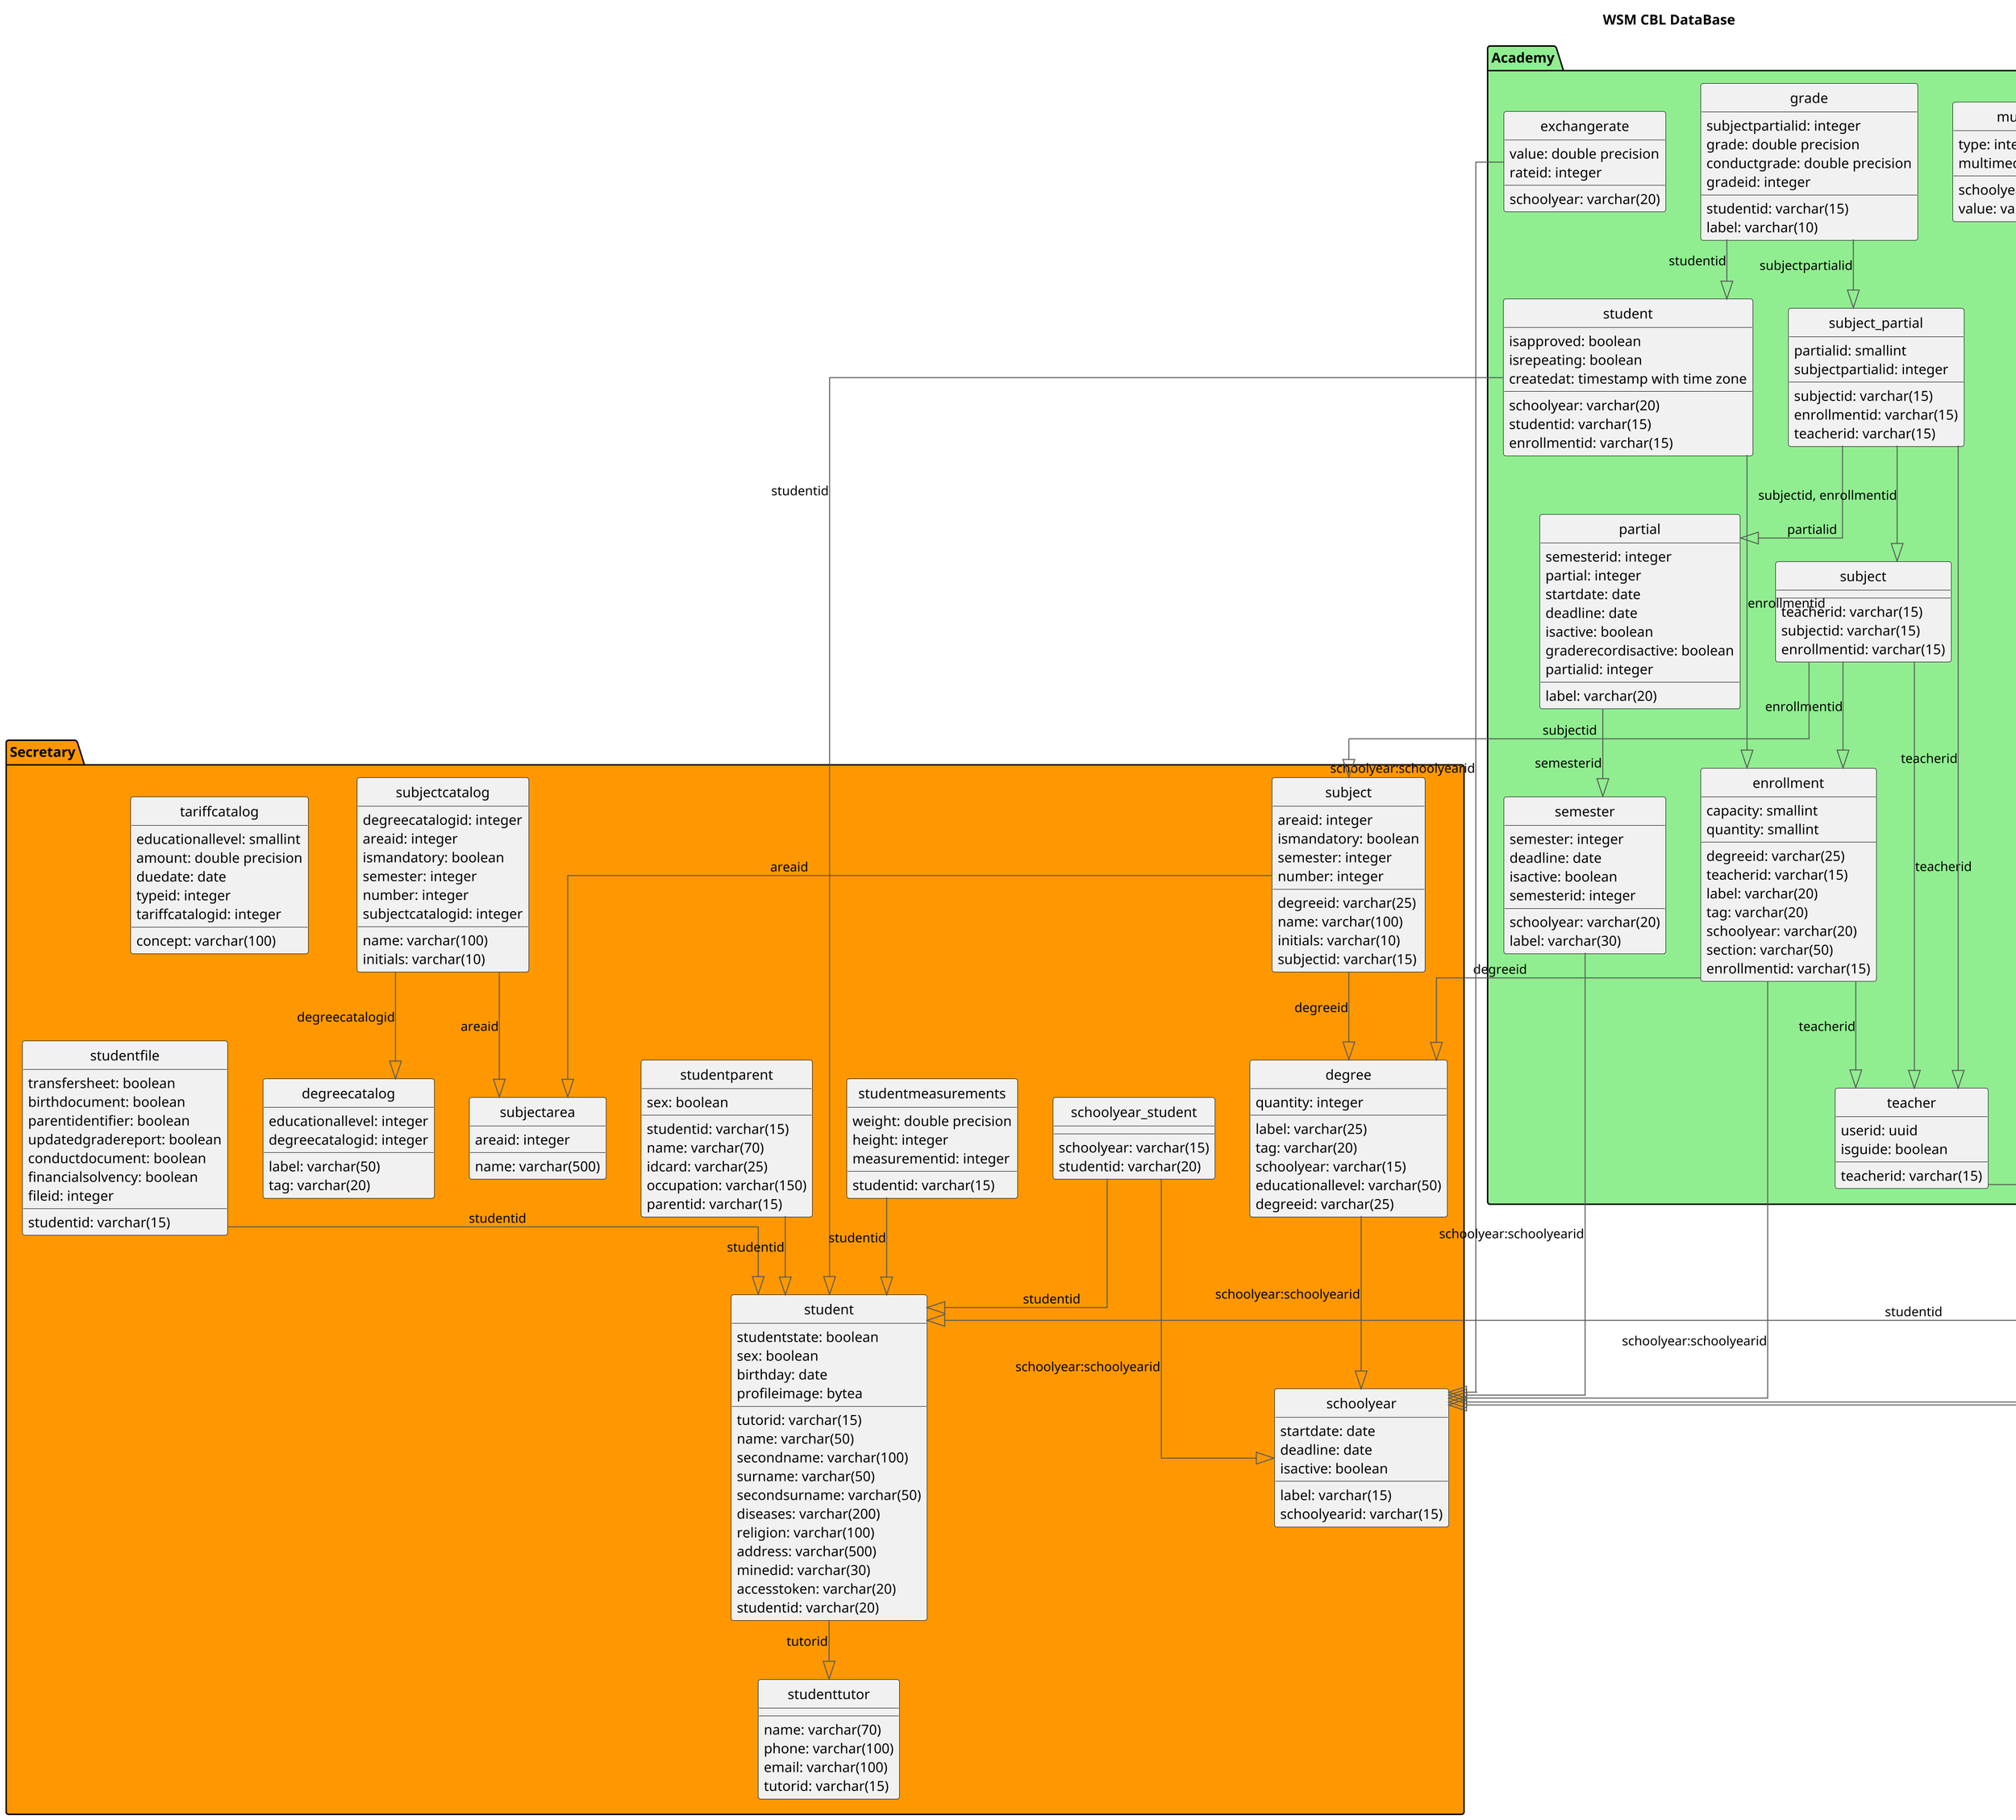 @startuml

title WSM CBL DataBase
scale 2
hide circle
skinparam linetype ortho



package Config #LightGray
{
    entity user
    {
        roleid: integer
        name: varchar(50)
        secondname: varchar(50)
        surname: varchar(50)
        secondsurname: varchar(50)
        email: varchar(100)
        password: varchar(100)
        userstate: boolean
        createdat: timestamp with time zone
        updatedat: timestamp with time zone
        userid: uuid
    }

    entity user_permission
    {
        userid: uuid
        permissionid: integer
    }

    entity permission
    {
        name: varchar(50)
        description: varchar(150)
        permissionid: integer
    }

    entity role
    {
        name: varchar(50)
        description: varchar(150)
        roleid: integer
    }

    entity role_permission
    {
        roleid: integer
        permissionid: integer
    }
}



package Secretary #ff9800
{


entity degree {
   label: varchar(25)
   tag: varchar(20)
   schoolyear: varchar(15)
   educationallevel: varchar(50)
   quantity: integer
   degreeid: varchar(25)
}

entity degreecatalog {
   label: varchar(50)
   tag: varchar(20)
   educationallevel: integer
   degreecatalogid: integer
}

entity student {
   tutorid: varchar(15)
   name: varchar(50)
   secondname: varchar(100)
   surname: varchar(50)
   secondsurname: varchar(50)
   studentstate: boolean
   sex: boolean
   birthday: date
   diseases: varchar(200)
   religion: varchar(100)
   address: varchar(500)
   minedid: varchar(30)
   profileimage: bytea
   accesstoken: varchar(20)
   studentid: varchar(20)
}
entity studentfile {
   studentid: varchar(15)
   transfersheet: boolean
   birthdocument: boolean
   parentidentifier: boolean
   updatedgradereport: boolean
   conductdocument: boolean
   financialsolvency: boolean
   fileid: integer
}
entity studentmeasurements {
   studentid: varchar(15)
   weight: double precision
   height: integer
   measurementid: integer
}
entity studentparent {
   studentid: varchar(15)
   sex: boolean
   name: varchar(70)
   idcard: varchar(25)
   occupation: varchar(150)
   parentid: varchar(15)
}
entity studenttutor {
   name: varchar(70)
   phone: varchar(100)
   email: varchar(100)
   tutorid: varchar(15)
}


entity subject {
   degreeid: varchar(25)
   areaid: integer
   name: varchar(100)
   ismandatory: boolean
   semester: integer
   initials: varchar(10)
   number: integer
   subjectid: varchar(15)
}

entity subjectarea {
   name: varchar(500)
   areaid: integer
}
entity subjectcatalog {
   degreecatalogid: integer
   areaid: integer
   name: varchar(100)
   ismandatory: boolean
   semester: integer
   initials: varchar(10)
   number: integer
   subjectcatalogid: integer
}

entity schoolyear {
   label: varchar(15)
   startdate: date
   deadline: date
   isactive: boolean
   schoolyearid: varchar(15)
}
    entity schoolyear_student
    {
        schoolyear: varchar(15)
        studentid: varchar(20)
    }


entity tariffcatalog {
   educationallevel: smallint
   concept: varchar(100)
   amount: double precision
   duedate: date
   typeid: integer
   tariffcatalogid: integer
}
}

package Accounting #LightBlue
{
    entity cashier
    {
       userid: uuid
       cashierid: varchar(15)
    }
    entity debthistory
    {
       schoolyear: varchar(20)
       subamount: double precision
       arrear: double precision
       amount: double precision
       debtbalance: double precision
       ispaid: boolean
       studentid: varchar(20)
       tariffid: integer
    }


entity tariff {
   schoolyear: varchar(20)
   educationallevel: smallint
   concept: varchar(200)
   amount: double precision
   duedate: date
   late: boolean
   typeid: integer
   tariffid: integer
}
    entity discount {
       description: varchar(200)
       tag: varchar(50)
       discountid: smallint
    }
    entity discounteducationallevel {
       discountid: integer
       educationallevel: smallint
       amount: double precision
       del: integer
    }

entity student {
   discountel: integer
   educationallevel: smallint
   studentid: varchar(20)
}

entity tarifftype {
   description: varchar(50)
   typeid: integer
}

entity transaction {
   number: integer
   total: double precision
   date: timestamp with time zone
   studentid: varchar(15)
   cashierid: varchar(15)
   transactionid: varchar(20)
}
entity transaction_tariff {
   amount: double precision
   transactionid: varchar(15)
   tariffid: integer
}
}




package Academy #LightGreen
{

entity enrollment {
   degreeid: varchar(25)
   teacherid: varchar(15)
   label: varchar(20)
   tag: varchar(20)
   schoolyear: varchar(20)
   section: varchar(50)
   capacity: smallint
   quantity: smallint
   enrollmentid: varchar(15)
}
entity exchangerate {
   schoolyear: varchar(20)
   value: double precision
   rateid: integer
}
entity grade {
   studentid: varchar(15)
   subjectpartialid: integer
   grade: double precision
   conductgrade: double precision
   label: varchar(10)
   gradeid: integer
}
entity multimedia {
   schoolyear: varchar(15)
   type: integer
   value: varchar(1500)
   multimediaid: integer
}
entity partial {
   semesterid: integer
   partial: integer
   startdate: date
   deadline: date
   isactive: boolean
   label: varchar(20)
   graderecordisactive: boolean
   partialid: integer
}
entity semester {
   schoolyear: varchar(20)
   semester: integer
   deadline: date
   isactive: boolean
   label: varchar(30)
   semesterid: integer
}


entity student {
   schoolyear: varchar(20)
   isapproved: boolean
   isrepeating: boolean
   createdat: timestamp with time zone
   studentid: varchar(15)
   enrollmentid: varchar(15)
}

entity subject {
   teacherid: varchar(15)
   subjectid: varchar(15)
   enrollmentid: varchar(15)
}
entity subject_partial {
   subjectid: varchar(15)
   enrollmentid: varchar(15)
   partialid: smallint
   teacherid: varchar(15)
   subjectpartialid: integer
}


entity teacher {
   userid: uuid
   isguide: boolean
   teacherid: varchar(15)
}
}

cashier                   -[#595959,plain]-^  user                     : "userid"
debthistory               -[#595959,plain]-^  schoolyear               : "schoolyear:schoolyearid"
debthistory               -[#595959,plain]-^  Accounting.student                  : "studentid"
debthistory               -[#595959,plain]-^  tariff                   : "tariffid"
degree                    -[#595959,plain]-^  schoolyear               : "schoolyear:schoolyearid"
discounteducationallevel  -[#595959,plain]-^  discount                 : "discountid"
enrollment                -[#595959,plain]-^  degree                   : "degreeid"
enrollment                -[#595959,plain]-^  schoolyear               : "schoolyear:schoolyearid"
enrollment                -[#595959,plain]-^  teacher                  : "teacherid"
exchangerate              -[#595959,plain]-^  schoolyear               : "schoolyear:schoolyearid"
grade                     -[#595959,plain]-^  Academy.student                  : "studentid"
grade                     -[#595959,plain]-^  subject_partial          : "subjectpartialid"
multimedia                -[#595959,plain]-^  schoolyear               : "schoolyear:schoolyearid"
partial                   -[#595959,plain]-^  semester                 : "semesterid"
role_permission           -[#595959,plain]-^  permission               : "permissionid"
role_permission           -[#595959,plain]-^  role                     : "roleid"
schoolyear_student        -[#595959,plain]-^  schoolyear               : "schoolyear:schoolyearid"
schoolyear_student        -[#595959,plain]-^  Secretary.student                  : "studentid"
semester                  -[#595959,plain]-^  schoolyear               : "schoolyear:schoolyearid"
Accounting.student        -[#595959,plain]-^  discounteducationallevel : "discountel:del"
Academy.student           -[#595959,plain]-^  enrollment               : "enrollmentid"
Academy.student           -[#595959,plain]-^  Secretary.student                  : "studentid"
Accounting.student        -[#595959,plain]-^  Secretary.student                  : "studentid"
Secretary.student         -[#595959,plain]-^  studenttutor             : "tutorid"
studentfile               -[#595959,plain]-^  Secretary.student                  : "studentid"
studentmeasurements       -[#595959,plain]-^  Secretary.student                  : "studentid"
studentparent             -[#595959,plain]-^  Secretary.student                  : "studentid"
Secretary.subject         -[#595959,plain]-^  degree                   : "degreeid"
Academy.subject           -[#595959,plain]-^  enrollment               : "enrollmentid"
Academy.subject           -[#595959,plain]-^  Secretary.subject                  : "subjectid"
Secretary.subject         -[#595959,plain]-^  subjectarea              : "areaid"
Academy.subject           -[#595959,plain]-^  teacher                  : "teacherid"
subject_partial           -[#595959,plain]-^  partial                  : "partialid"
subject_partial           -[#595959,plain]-^  Academy.subject                  : "subjectid, enrollmentid"
subject_partial           -[#595959,plain]-^  teacher                  : "teacherid"
subjectcatalog            -[#595959,plain]-^  degreecatalog            : "degreecatalogid"
subjectcatalog            -[#595959,plain]-^  subjectarea              : "areaid"
tariff                    -[#595959,plain]-^  tarifftype               : "typeid"
teacher                   -[#595959,plain]-^  user                     : "userid"
transaction               -[#595959,plain]-^  cashier                  : "cashierid"
transaction               -[#595959,plain]-^  Accounting.student                  : "studentid"
transaction_tariff        -[#595959,plain]-^  tariff                   : "tariffid"
transaction_tariff        -[#595959,plain]-^  transaction              : "transactionid"
user                      -[#595959,plain]-^  role                     : "roleid"
user_permission           -[#595959,plain]-^  permission               : "permissionid"
user_permission           -[#595959,plain]-^  user                     : "userid"
@enduml
